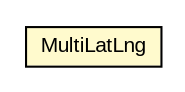 #!/usr/local/bin/dot
#
# Class diagram 
# Generated by UMLGraph version R5_6-24-gf6e263 (http://www.umlgraph.org/)
#

digraph G {
	edge [fontname="arial",fontsize=10,labelfontname="arial",labelfontsize=10];
	node [fontname="arial",fontsize=10,shape=plaintext];
	nodesep=0.25;
	ranksep=0.5;
	// org.osmdroid.gpkg.overlay.features.MultiLatLng
	c171522 [label=<<table title="org.osmdroid.gpkg.overlay.features.MultiLatLng" border="0" cellborder="1" cellspacing="0" cellpadding="2" port="p" bgcolor="lemonChiffon" href="./MultiLatLng.html">
		<tr><td><table border="0" cellspacing="0" cellpadding="1">
<tr><td align="center" balign="center"> MultiLatLng </td></tr>
		</table></td></tr>
		</table>>, URL="./MultiLatLng.html", fontname="arial", fontcolor="black", fontsize=10.0];
}

